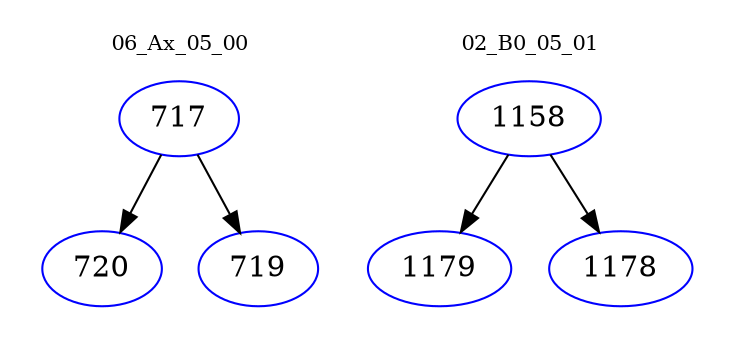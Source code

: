 digraph{
subgraph cluster_0 {
color = white
label = "06_Ax_05_00";
fontsize=10;
T0_717 [label="717", color="blue"]
T0_717 -> T0_720 [color="black"]
T0_720 [label="720", color="blue"]
T0_717 -> T0_719 [color="black"]
T0_719 [label="719", color="blue"]
}
subgraph cluster_1 {
color = white
label = "02_B0_05_01";
fontsize=10;
T1_1158 [label="1158", color="blue"]
T1_1158 -> T1_1179 [color="black"]
T1_1179 [label="1179", color="blue"]
T1_1158 -> T1_1178 [color="black"]
T1_1178 [label="1178", color="blue"]
}
}
